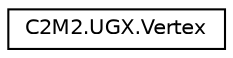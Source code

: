 digraph "Graphical Class Hierarchy"
{
 // LATEX_PDF_SIZE
  edge [fontname="Helvetica",fontsize="10",labelfontname="Helvetica",labelfontsize="10"];
  node [fontname="Helvetica",fontsize="10",shape=record];
  rankdir="LR";
  Node0 [label="C2M2.UGX.Vertex",height=0.2,width=0.4,color="black", fillcolor="white", style="filled",URL="$d6/da7/struct_c2_m2_1_1_u_g_x_1_1_vertex.html",tooltip="Immutable vertex representation"];
}
